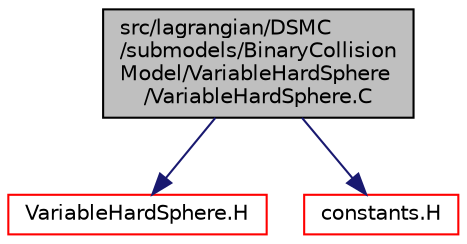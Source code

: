 digraph "src/lagrangian/DSMC/submodels/BinaryCollisionModel/VariableHardSphere/VariableHardSphere.C"
{
  bgcolor="transparent";
  edge [fontname="Helvetica",fontsize="10",labelfontname="Helvetica",labelfontsize="10"];
  node [fontname="Helvetica",fontsize="10",shape=record];
  Node1 [label="src/lagrangian/DSMC\l/submodels/BinaryCollision\lModel/VariableHardSphere\l/VariableHardSphere.C",height=0.2,width=0.4,color="black", fillcolor="grey75", style="filled", fontcolor="black"];
  Node1 -> Node2 [color="midnightblue",fontsize="10",style="solid",fontname="Helvetica"];
  Node2 [label="VariableHardSphere.H",height=0.2,width=0.4,color="red",URL="$a06727.html"];
  Node1 -> Node3 [color="midnightblue",fontsize="10",style="solid",fontname="Helvetica"];
  Node3 [label="constants.H",height=0.2,width=0.4,color="red",URL="$a08464.html"];
}
